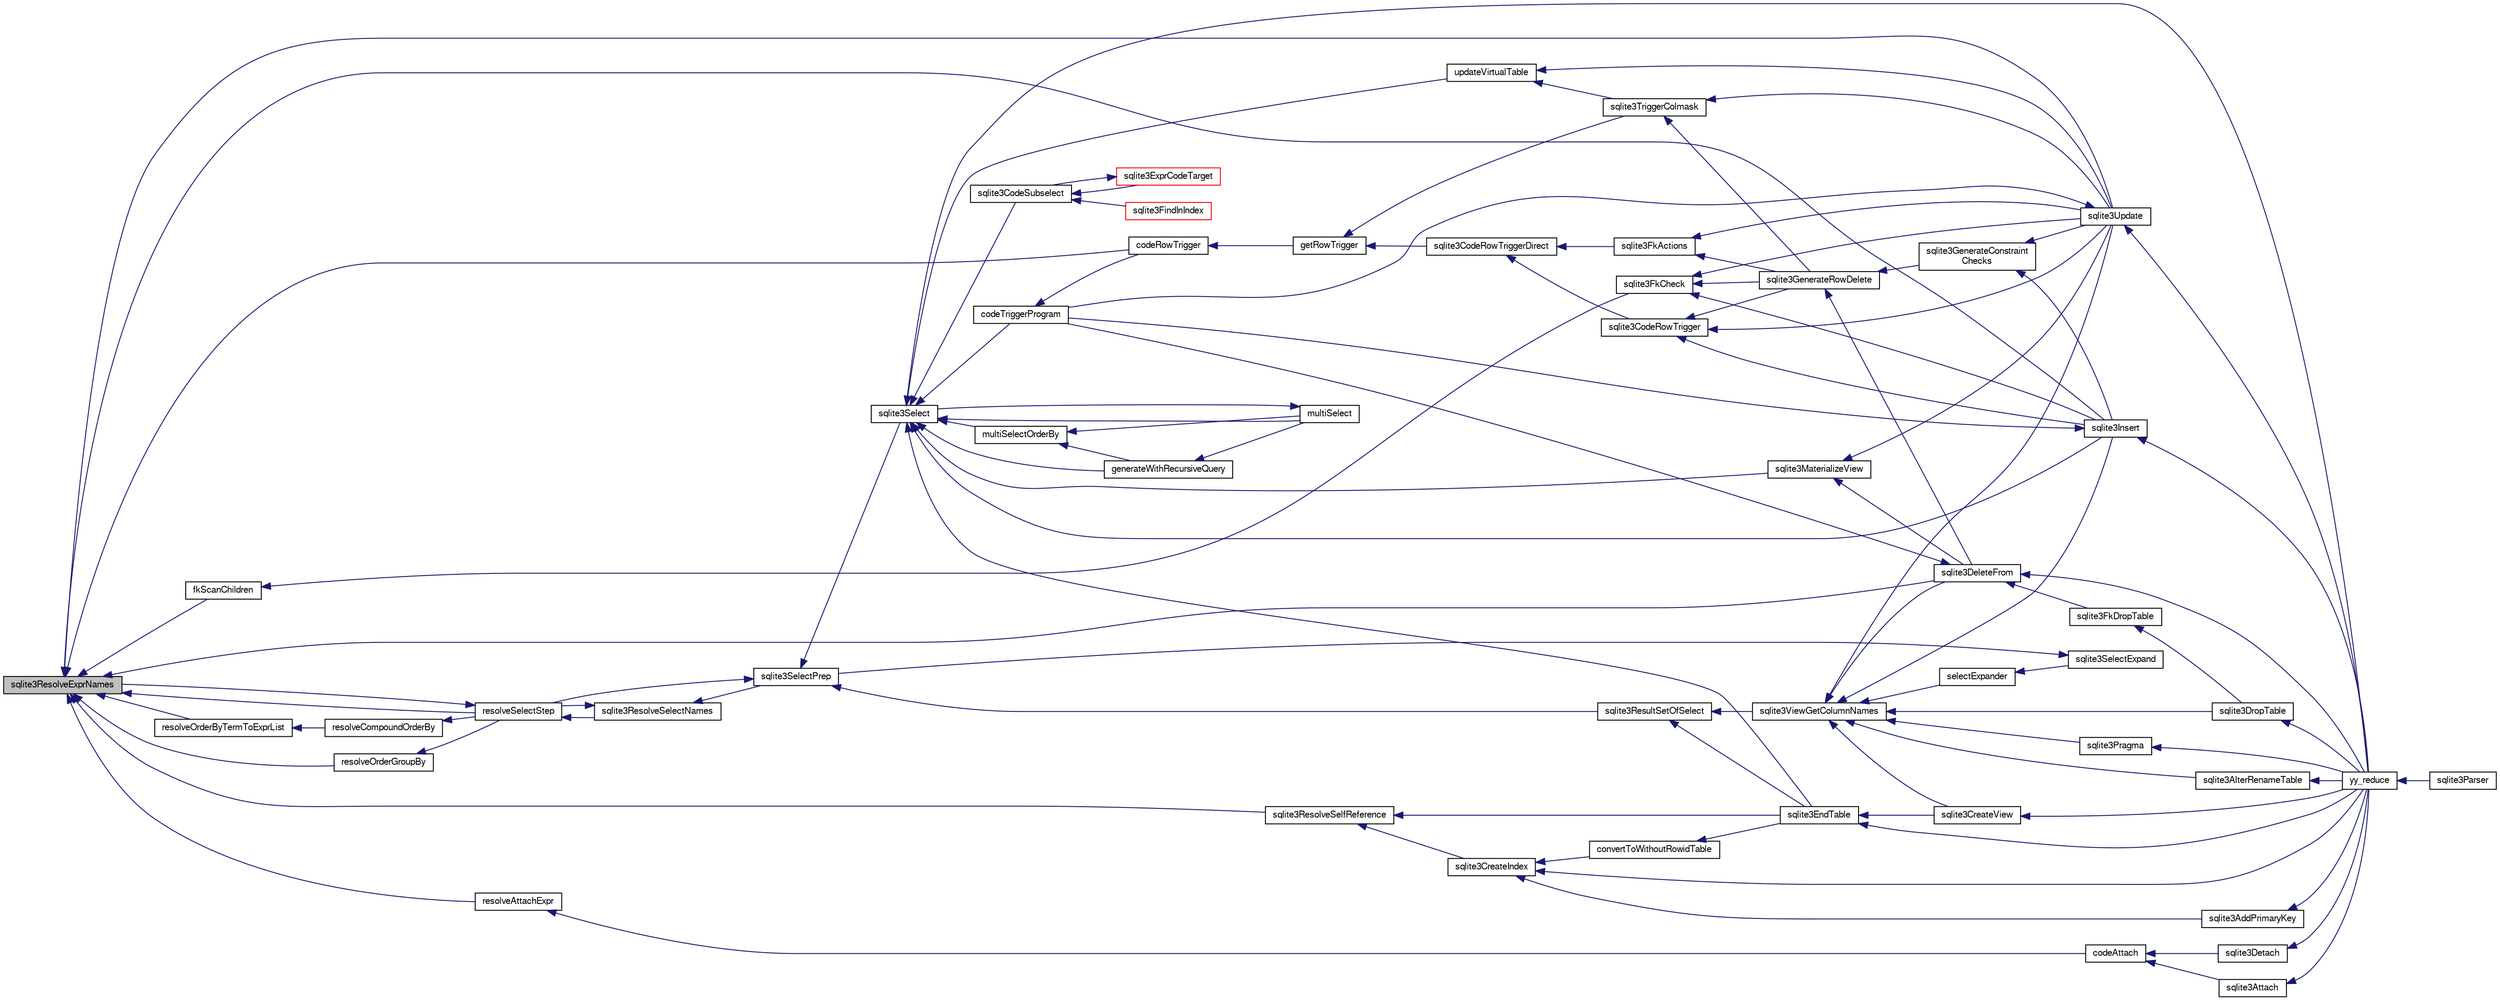 digraph "sqlite3ResolveExprNames"
{
  edge [fontname="FreeSans",fontsize="10",labelfontname="FreeSans",labelfontsize="10"];
  node [fontname="FreeSans",fontsize="10",shape=record];
  rankdir="LR";
  Node678351 [label="sqlite3ResolveExprNames",height=0.2,width=0.4,color="black", fillcolor="grey75", style="filled", fontcolor="black"];
  Node678351 -> Node678352 [dir="back",color="midnightblue",fontsize="10",style="solid",fontname="FreeSans"];
  Node678352 [label="resolveOrderByTermToExprList",height=0.2,width=0.4,color="black", fillcolor="white", style="filled",URL="$sqlite3_8c.html#ac7f7eabdc769257622ad90aac3e02fe6"];
  Node678352 -> Node678353 [dir="back",color="midnightblue",fontsize="10",style="solid",fontname="FreeSans"];
  Node678353 [label="resolveCompoundOrderBy",height=0.2,width=0.4,color="black", fillcolor="white", style="filled",URL="$sqlite3_8c.html#a462c5aa49cfd6aad6a92fa60ddefc569"];
  Node678353 -> Node678354 [dir="back",color="midnightblue",fontsize="10",style="solid",fontname="FreeSans"];
  Node678354 [label="resolveSelectStep",height=0.2,width=0.4,color="black", fillcolor="white", style="filled",URL="$sqlite3_8c.html#a0b9015a9e505c63fd104dcbad672c814"];
  Node678354 -> Node678351 [dir="back",color="midnightblue",fontsize="10",style="solid",fontname="FreeSans"];
  Node678354 -> Node678355 [dir="back",color="midnightblue",fontsize="10",style="solid",fontname="FreeSans"];
  Node678355 [label="sqlite3ResolveSelectNames",height=0.2,width=0.4,color="black", fillcolor="white", style="filled",URL="$sqlite3_8c.html#a0cf10c480643b1ab9eaa02056a400734"];
  Node678355 -> Node678354 [dir="back",color="midnightblue",fontsize="10",style="solid",fontname="FreeSans"];
  Node678355 -> Node678356 [dir="back",color="midnightblue",fontsize="10",style="solid",fontname="FreeSans"];
  Node678356 [label="sqlite3SelectPrep",height=0.2,width=0.4,color="black", fillcolor="white", style="filled",URL="$sqlite3_8c.html#aa4385bd53c0a43dea72fbc23cc78e1c6"];
  Node678356 -> Node678354 [dir="back",color="midnightblue",fontsize="10",style="solid",fontname="FreeSans"];
  Node678356 -> Node678357 [dir="back",color="midnightblue",fontsize="10",style="solid",fontname="FreeSans"];
  Node678357 [label="sqlite3ResultSetOfSelect",height=0.2,width=0.4,color="black", fillcolor="white", style="filled",URL="$sqlite3_8c.html#ade35a86757654a36498d74152aa2fda8"];
  Node678357 -> Node678358 [dir="back",color="midnightblue",fontsize="10",style="solid",fontname="FreeSans"];
  Node678358 [label="sqlite3EndTable",height=0.2,width=0.4,color="black", fillcolor="white", style="filled",URL="$sqlite3_8c.html#a7b5f2c66c0f0b6f819d970ca389768b0"];
  Node678358 -> Node678359 [dir="back",color="midnightblue",fontsize="10",style="solid",fontname="FreeSans"];
  Node678359 [label="sqlite3CreateView",height=0.2,width=0.4,color="black", fillcolor="white", style="filled",URL="$sqlite3_8c.html#a9d85cb00ff71dee5cd9a019503a6982e"];
  Node678359 -> Node678360 [dir="back",color="midnightblue",fontsize="10",style="solid",fontname="FreeSans"];
  Node678360 [label="yy_reduce",height=0.2,width=0.4,color="black", fillcolor="white", style="filled",URL="$sqlite3_8c.html#a7c419a9b25711c666a9a2449ef377f14"];
  Node678360 -> Node678361 [dir="back",color="midnightblue",fontsize="10",style="solid",fontname="FreeSans"];
  Node678361 [label="sqlite3Parser",height=0.2,width=0.4,color="black", fillcolor="white", style="filled",URL="$sqlite3_8c.html#a0327d71a5fabe0b6a343d78a2602e72a"];
  Node678358 -> Node678360 [dir="back",color="midnightblue",fontsize="10",style="solid",fontname="FreeSans"];
  Node678357 -> Node678362 [dir="back",color="midnightblue",fontsize="10",style="solid",fontname="FreeSans"];
  Node678362 [label="sqlite3ViewGetColumnNames",height=0.2,width=0.4,color="black", fillcolor="white", style="filled",URL="$sqlite3_8c.html#aebc7cd8d9e2bd174ae0a60363d3f6ce8"];
  Node678362 -> Node678363 [dir="back",color="midnightblue",fontsize="10",style="solid",fontname="FreeSans"];
  Node678363 [label="sqlite3AlterRenameTable",height=0.2,width=0.4,color="black", fillcolor="white", style="filled",URL="$sqlite3_8c.html#aa5cfdb507ff74e559f2efb0318c96d2c"];
  Node678363 -> Node678360 [dir="back",color="midnightblue",fontsize="10",style="solid",fontname="FreeSans"];
  Node678362 -> Node678359 [dir="back",color="midnightblue",fontsize="10",style="solid",fontname="FreeSans"];
  Node678362 -> Node678364 [dir="back",color="midnightblue",fontsize="10",style="solid",fontname="FreeSans"];
  Node678364 [label="sqlite3DropTable",height=0.2,width=0.4,color="black", fillcolor="white", style="filled",URL="$sqlite3_8c.html#a5534f77364b5568783c0e50db3c9defb"];
  Node678364 -> Node678360 [dir="back",color="midnightblue",fontsize="10",style="solid",fontname="FreeSans"];
  Node678362 -> Node678365 [dir="back",color="midnightblue",fontsize="10",style="solid",fontname="FreeSans"];
  Node678365 [label="sqlite3DeleteFrom",height=0.2,width=0.4,color="black", fillcolor="white", style="filled",URL="$sqlite3_8c.html#ab9b4b45349188b49eabb23f94608a091"];
  Node678365 -> Node678366 [dir="back",color="midnightblue",fontsize="10",style="solid",fontname="FreeSans"];
  Node678366 [label="sqlite3FkDropTable",height=0.2,width=0.4,color="black", fillcolor="white", style="filled",URL="$sqlite3_8c.html#a1218c6fc74e89152ceaa4760e82f5ef9"];
  Node678366 -> Node678364 [dir="back",color="midnightblue",fontsize="10",style="solid",fontname="FreeSans"];
  Node678365 -> Node678367 [dir="back",color="midnightblue",fontsize="10",style="solid",fontname="FreeSans"];
  Node678367 [label="codeTriggerProgram",height=0.2,width=0.4,color="black", fillcolor="white", style="filled",URL="$sqlite3_8c.html#a120801f59d9281d201d2ff4b2606836e"];
  Node678367 -> Node678368 [dir="back",color="midnightblue",fontsize="10",style="solid",fontname="FreeSans"];
  Node678368 [label="codeRowTrigger",height=0.2,width=0.4,color="black", fillcolor="white", style="filled",URL="$sqlite3_8c.html#a463cea5aaaf388b560b206570a0022fc"];
  Node678368 -> Node678369 [dir="back",color="midnightblue",fontsize="10",style="solid",fontname="FreeSans"];
  Node678369 [label="getRowTrigger",height=0.2,width=0.4,color="black", fillcolor="white", style="filled",URL="$sqlite3_8c.html#a69626ef20b540d1a2b19cf56f3f45689"];
  Node678369 -> Node678370 [dir="back",color="midnightblue",fontsize="10",style="solid",fontname="FreeSans"];
  Node678370 [label="sqlite3CodeRowTriggerDirect",height=0.2,width=0.4,color="black", fillcolor="white", style="filled",URL="$sqlite3_8c.html#ad92829f9001bcf89a0299dad5a48acd4"];
  Node678370 -> Node678371 [dir="back",color="midnightblue",fontsize="10",style="solid",fontname="FreeSans"];
  Node678371 [label="sqlite3FkActions",height=0.2,width=0.4,color="black", fillcolor="white", style="filled",URL="$sqlite3_8c.html#a39159bd1623724946c22355ba7f3ef90"];
  Node678371 -> Node678372 [dir="back",color="midnightblue",fontsize="10",style="solid",fontname="FreeSans"];
  Node678372 [label="sqlite3GenerateRowDelete",height=0.2,width=0.4,color="black", fillcolor="white", style="filled",URL="$sqlite3_8c.html#a2c76cbf3027fc18fdbb8cb4cd96b77d9"];
  Node678372 -> Node678365 [dir="back",color="midnightblue",fontsize="10",style="solid",fontname="FreeSans"];
  Node678372 -> Node678373 [dir="back",color="midnightblue",fontsize="10",style="solid",fontname="FreeSans"];
  Node678373 [label="sqlite3GenerateConstraint\lChecks",height=0.2,width=0.4,color="black", fillcolor="white", style="filled",URL="$sqlite3_8c.html#aef639c1e6a0c0a67ca6e7690ad931bd2"];
  Node678373 -> Node678374 [dir="back",color="midnightblue",fontsize="10",style="solid",fontname="FreeSans"];
  Node678374 [label="sqlite3Insert",height=0.2,width=0.4,color="black", fillcolor="white", style="filled",URL="$sqlite3_8c.html#a5b17c9c2000bae6bdff8e6be48d7dc2b"];
  Node678374 -> Node678367 [dir="back",color="midnightblue",fontsize="10",style="solid",fontname="FreeSans"];
  Node678374 -> Node678360 [dir="back",color="midnightblue",fontsize="10",style="solid",fontname="FreeSans"];
  Node678373 -> Node678375 [dir="back",color="midnightblue",fontsize="10",style="solid",fontname="FreeSans"];
  Node678375 [label="sqlite3Update",height=0.2,width=0.4,color="black", fillcolor="white", style="filled",URL="$sqlite3_8c.html#ac5aa67c46e8cc8174566fabe6809fafa"];
  Node678375 -> Node678367 [dir="back",color="midnightblue",fontsize="10",style="solid",fontname="FreeSans"];
  Node678375 -> Node678360 [dir="back",color="midnightblue",fontsize="10",style="solid",fontname="FreeSans"];
  Node678371 -> Node678375 [dir="back",color="midnightblue",fontsize="10",style="solid",fontname="FreeSans"];
  Node678370 -> Node678376 [dir="back",color="midnightblue",fontsize="10",style="solid",fontname="FreeSans"];
  Node678376 [label="sqlite3CodeRowTrigger",height=0.2,width=0.4,color="black", fillcolor="white", style="filled",URL="$sqlite3_8c.html#a37f21393c74de4d01b16761ee9abacd9"];
  Node678376 -> Node678372 [dir="back",color="midnightblue",fontsize="10",style="solid",fontname="FreeSans"];
  Node678376 -> Node678374 [dir="back",color="midnightblue",fontsize="10",style="solid",fontname="FreeSans"];
  Node678376 -> Node678375 [dir="back",color="midnightblue",fontsize="10",style="solid",fontname="FreeSans"];
  Node678369 -> Node678377 [dir="back",color="midnightblue",fontsize="10",style="solid",fontname="FreeSans"];
  Node678377 [label="sqlite3TriggerColmask",height=0.2,width=0.4,color="black", fillcolor="white", style="filled",URL="$sqlite3_8c.html#acace8e99e37ae5e84ea03c65e820c540"];
  Node678377 -> Node678372 [dir="back",color="midnightblue",fontsize="10",style="solid",fontname="FreeSans"];
  Node678377 -> Node678375 [dir="back",color="midnightblue",fontsize="10",style="solid",fontname="FreeSans"];
  Node678365 -> Node678360 [dir="back",color="midnightblue",fontsize="10",style="solid",fontname="FreeSans"];
  Node678362 -> Node678374 [dir="back",color="midnightblue",fontsize="10",style="solid",fontname="FreeSans"];
  Node678362 -> Node678378 [dir="back",color="midnightblue",fontsize="10",style="solid",fontname="FreeSans"];
  Node678378 [label="sqlite3Pragma",height=0.2,width=0.4,color="black", fillcolor="white", style="filled",URL="$sqlite3_8c.html#a111391370f58f8e6a6eca51fd34d62ed"];
  Node678378 -> Node678360 [dir="back",color="midnightblue",fontsize="10",style="solid",fontname="FreeSans"];
  Node678362 -> Node678379 [dir="back",color="midnightblue",fontsize="10",style="solid",fontname="FreeSans"];
  Node678379 [label="selectExpander",height=0.2,width=0.4,color="black", fillcolor="white", style="filled",URL="$sqlite3_8c.html#abee977318fbf74531340c6e41b0ca953"];
  Node678379 -> Node678380 [dir="back",color="midnightblue",fontsize="10",style="solid",fontname="FreeSans"];
  Node678380 [label="sqlite3SelectExpand",height=0.2,width=0.4,color="black", fillcolor="white", style="filled",URL="$sqlite3_8c.html#ae55acd1d8219505e629c2148950fa3de"];
  Node678380 -> Node678356 [dir="back",color="midnightblue",fontsize="10",style="solid",fontname="FreeSans"];
  Node678362 -> Node678375 [dir="back",color="midnightblue",fontsize="10",style="solid",fontname="FreeSans"];
  Node678356 -> Node678381 [dir="back",color="midnightblue",fontsize="10",style="solid",fontname="FreeSans"];
  Node678381 [label="sqlite3Select",height=0.2,width=0.4,color="black", fillcolor="white", style="filled",URL="$sqlite3_8c.html#a2465ee8c956209ba4b272477b7c21a45"];
  Node678381 -> Node678382 [dir="back",color="midnightblue",fontsize="10",style="solid",fontname="FreeSans"];
  Node678382 [label="sqlite3CodeSubselect",height=0.2,width=0.4,color="black", fillcolor="white", style="filled",URL="$sqlite3_8c.html#aa69b46d2204a1d1b110107a1be12ee0c"];
  Node678382 -> Node678383 [dir="back",color="midnightblue",fontsize="10",style="solid",fontname="FreeSans"];
  Node678383 [label="sqlite3FindInIndex",height=0.2,width=0.4,color="red", fillcolor="white", style="filled",URL="$sqlite3_8c.html#af7d8c56ab0231f44bb5f87b3fafeffb2"];
  Node678382 -> Node678385 [dir="back",color="midnightblue",fontsize="10",style="solid",fontname="FreeSans"];
  Node678385 [label="sqlite3ExprCodeTarget",height=0.2,width=0.4,color="red", fillcolor="white", style="filled",URL="$sqlite3_8c.html#a4f308397a0a3ed299ed31aaa1ae2a293"];
  Node678385 -> Node678382 [dir="back",color="midnightblue",fontsize="10",style="solid",fontname="FreeSans"];
  Node678381 -> Node678358 [dir="back",color="midnightblue",fontsize="10",style="solid",fontname="FreeSans"];
  Node678381 -> Node678430 [dir="back",color="midnightblue",fontsize="10",style="solid",fontname="FreeSans"];
  Node678430 [label="sqlite3MaterializeView",height=0.2,width=0.4,color="black", fillcolor="white", style="filled",URL="$sqlite3_8c.html#a4557984b0b75f998fb0c3f231c9b1def"];
  Node678430 -> Node678365 [dir="back",color="midnightblue",fontsize="10",style="solid",fontname="FreeSans"];
  Node678430 -> Node678375 [dir="back",color="midnightblue",fontsize="10",style="solid",fontname="FreeSans"];
  Node678381 -> Node678374 [dir="back",color="midnightblue",fontsize="10",style="solid",fontname="FreeSans"];
  Node678381 -> Node678412 [dir="back",color="midnightblue",fontsize="10",style="solid",fontname="FreeSans"];
  Node678412 [label="generateWithRecursiveQuery",height=0.2,width=0.4,color="black", fillcolor="white", style="filled",URL="$sqlite3_8c.html#ade2c3663fa9c3b9676507984b9483942"];
  Node678412 -> Node678413 [dir="back",color="midnightblue",fontsize="10",style="solid",fontname="FreeSans"];
  Node678413 [label="multiSelect",height=0.2,width=0.4,color="black", fillcolor="white", style="filled",URL="$sqlite3_8c.html#a6456c61f3d9b2389738753cedfa24fa7"];
  Node678413 -> Node678381 [dir="back",color="midnightblue",fontsize="10",style="solid",fontname="FreeSans"];
  Node678381 -> Node678413 [dir="back",color="midnightblue",fontsize="10",style="solid",fontname="FreeSans"];
  Node678381 -> Node678414 [dir="back",color="midnightblue",fontsize="10",style="solid",fontname="FreeSans"];
  Node678414 [label="multiSelectOrderBy",height=0.2,width=0.4,color="black", fillcolor="white", style="filled",URL="$sqlite3_8c.html#afcdb8488c6f4dfdadaf9f04bca35b808"];
  Node678414 -> Node678412 [dir="back",color="midnightblue",fontsize="10",style="solid",fontname="FreeSans"];
  Node678414 -> Node678413 [dir="back",color="midnightblue",fontsize="10",style="solid",fontname="FreeSans"];
  Node678381 -> Node678367 [dir="back",color="midnightblue",fontsize="10",style="solid",fontname="FreeSans"];
  Node678381 -> Node678431 [dir="back",color="midnightblue",fontsize="10",style="solid",fontname="FreeSans"];
  Node678431 [label="updateVirtualTable",height=0.2,width=0.4,color="black", fillcolor="white", style="filled",URL="$sqlite3_8c.html#a740220531db9293c39a2cdd7da3f74e1"];
  Node678431 -> Node678377 [dir="back",color="midnightblue",fontsize="10",style="solid",fontname="FreeSans"];
  Node678431 -> Node678375 [dir="back",color="midnightblue",fontsize="10",style="solid",fontname="FreeSans"];
  Node678381 -> Node678360 [dir="back",color="midnightblue",fontsize="10",style="solid",fontname="FreeSans"];
  Node678351 -> Node678432 [dir="back",color="midnightblue",fontsize="10",style="solid",fontname="FreeSans"];
  Node678432 [label="resolveOrderGroupBy",height=0.2,width=0.4,color="black", fillcolor="white", style="filled",URL="$sqlite3_8c.html#a4dc8ed6177a5de887eae1010992e3d00"];
  Node678432 -> Node678354 [dir="back",color="midnightblue",fontsize="10",style="solid",fontname="FreeSans"];
  Node678351 -> Node678354 [dir="back",color="midnightblue",fontsize="10",style="solid",fontname="FreeSans"];
  Node678351 -> Node678433 [dir="back",color="midnightblue",fontsize="10",style="solid",fontname="FreeSans"];
  Node678433 [label="sqlite3ResolveSelfReference",height=0.2,width=0.4,color="black", fillcolor="white", style="filled",URL="$sqlite3_8c.html#ab524095a849de78f8728167d19336094"];
  Node678433 -> Node678358 [dir="back",color="midnightblue",fontsize="10",style="solid",fontname="FreeSans"];
  Node678433 -> Node678392 [dir="back",color="midnightblue",fontsize="10",style="solid",fontname="FreeSans"];
  Node678392 [label="sqlite3CreateIndex",height=0.2,width=0.4,color="black", fillcolor="white", style="filled",URL="$sqlite3_8c.html#a8dbe5e590ab6c58a8c45f34f7c81e825"];
  Node678392 -> Node678393 [dir="back",color="midnightblue",fontsize="10",style="solid",fontname="FreeSans"];
  Node678393 [label="sqlite3AddPrimaryKey",height=0.2,width=0.4,color="black", fillcolor="white", style="filled",URL="$sqlite3_8c.html#af2b0672c3379d2a7d927d210ae0ade62"];
  Node678393 -> Node678360 [dir="back",color="midnightblue",fontsize="10",style="solid",fontname="FreeSans"];
  Node678392 -> Node678394 [dir="back",color="midnightblue",fontsize="10",style="solid",fontname="FreeSans"];
  Node678394 [label="convertToWithoutRowidTable",height=0.2,width=0.4,color="black", fillcolor="white", style="filled",URL="$sqlite3_8c.html#a0d41effc4e4a0ba740429a08f6747313"];
  Node678394 -> Node678358 [dir="back",color="midnightblue",fontsize="10",style="solid",fontname="FreeSans"];
  Node678392 -> Node678360 [dir="back",color="midnightblue",fontsize="10",style="solid",fontname="FreeSans"];
  Node678351 -> Node678434 [dir="back",color="midnightblue",fontsize="10",style="solid",fontname="FreeSans"];
  Node678434 [label="resolveAttachExpr",height=0.2,width=0.4,color="black", fillcolor="white", style="filled",URL="$sqlite3_8c.html#a2b0ae2ee3fae38ccc805f582a9ce38f5"];
  Node678434 -> Node678407 [dir="back",color="midnightblue",fontsize="10",style="solid",fontname="FreeSans"];
  Node678407 [label="codeAttach",height=0.2,width=0.4,color="black", fillcolor="white", style="filled",URL="$sqlite3_8c.html#ade4e9e30d828a19c191fdcb098676d5b"];
  Node678407 -> Node678408 [dir="back",color="midnightblue",fontsize="10",style="solid",fontname="FreeSans"];
  Node678408 [label="sqlite3Detach",height=0.2,width=0.4,color="black", fillcolor="white", style="filled",URL="$sqlite3_8c.html#ab1a5a0b01c7560aef5e0b8603a68747d"];
  Node678408 -> Node678360 [dir="back",color="midnightblue",fontsize="10",style="solid",fontname="FreeSans"];
  Node678407 -> Node678409 [dir="back",color="midnightblue",fontsize="10",style="solid",fontname="FreeSans"];
  Node678409 [label="sqlite3Attach",height=0.2,width=0.4,color="black", fillcolor="white", style="filled",URL="$sqlite3_8c.html#ae0907fe0b43cc1b4c7e6a16213e8546f"];
  Node678409 -> Node678360 [dir="back",color="midnightblue",fontsize="10",style="solid",fontname="FreeSans"];
  Node678351 -> Node678365 [dir="back",color="midnightblue",fontsize="10",style="solid",fontname="FreeSans"];
  Node678351 -> Node678401 [dir="back",color="midnightblue",fontsize="10",style="solid",fontname="FreeSans"];
  Node678401 [label="fkScanChildren",height=0.2,width=0.4,color="black", fillcolor="white", style="filled",URL="$sqlite3_8c.html#a67c9dcb484336b3155e7a82a037d4691"];
  Node678401 -> Node678402 [dir="back",color="midnightblue",fontsize="10",style="solid",fontname="FreeSans"];
  Node678402 [label="sqlite3FkCheck",height=0.2,width=0.4,color="black", fillcolor="white", style="filled",URL="$sqlite3_8c.html#aa38fb76c7d6f48f19772877a41703b92"];
  Node678402 -> Node678372 [dir="back",color="midnightblue",fontsize="10",style="solid",fontname="FreeSans"];
  Node678402 -> Node678374 [dir="back",color="midnightblue",fontsize="10",style="solid",fontname="FreeSans"];
  Node678402 -> Node678375 [dir="back",color="midnightblue",fontsize="10",style="solid",fontname="FreeSans"];
  Node678351 -> Node678374 [dir="back",color="midnightblue",fontsize="10",style="solid",fontname="FreeSans"];
  Node678351 -> Node678368 [dir="back",color="midnightblue",fontsize="10",style="solid",fontname="FreeSans"];
  Node678351 -> Node678375 [dir="back",color="midnightblue",fontsize="10",style="solid",fontname="FreeSans"];
}
